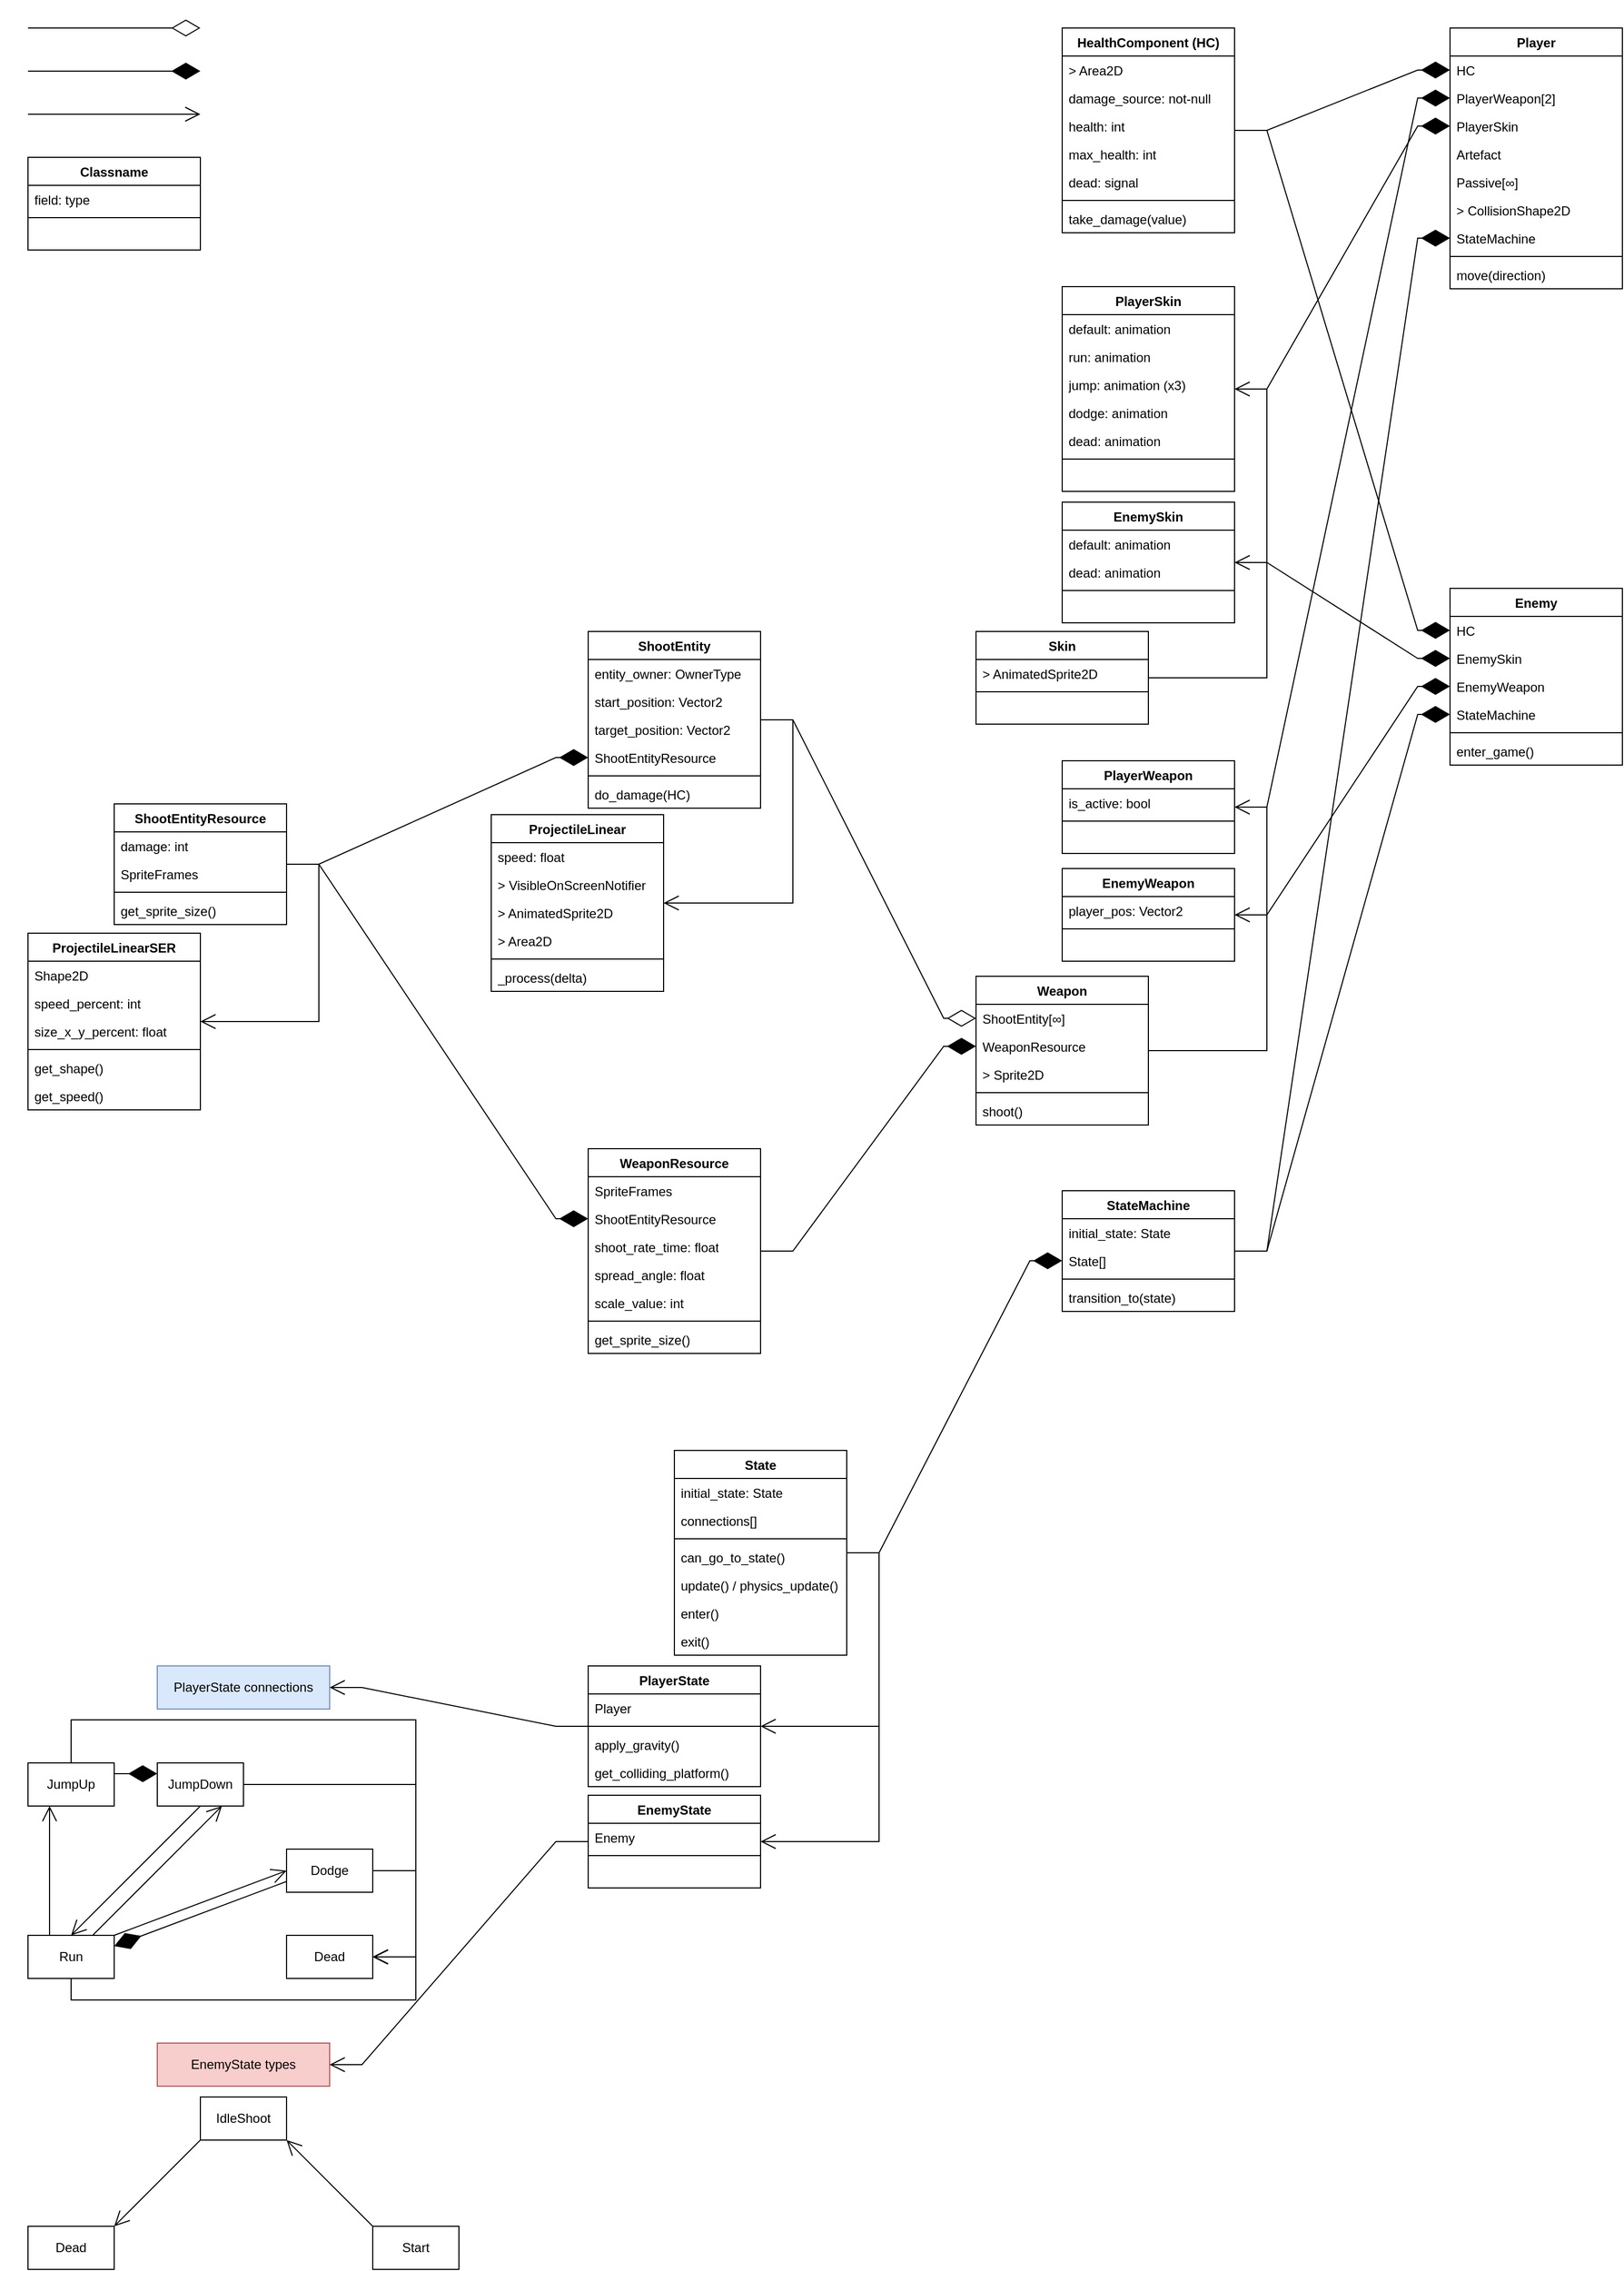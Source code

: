 <mxfile version="21.2.8" type="device">
  <diagram id="C5RBs43oDa-KdzZeNtuy" name="Page-1">
    <mxGraphModel dx="1050" dy="629" grid="1" gridSize="10" guides="1" tooltips="1" connect="1" arrows="1" fold="1" page="1" pageScale="1" pageWidth="2000" pageHeight="3000" background="none" math="0" shadow="0">
      <root>
        <mxCell id="WIyWlLk6GJQsqaUBKTNV-0" />
        <mxCell id="WIyWlLk6GJQsqaUBKTNV-1" parent="WIyWlLk6GJQsqaUBKTNV-0" />
        <mxCell id="VD52nFYe5I3vlR9p5LBa-3" value="" style="endArrow=diamondThin;endFill=0;endSize=24;html=1;rounded=0;edgeStyle=entityRelationEdgeStyle;" parent="WIyWlLk6GJQsqaUBKTNV-1" edge="1">
          <mxGeometry width="160" relative="1" as="geometry">
            <mxPoint x="40" y="40" as="sourcePoint" />
            <mxPoint x="200" y="40" as="targetPoint" />
          </mxGeometry>
        </mxCell>
        <mxCell id="VD52nFYe5I3vlR9p5LBa-4" value="" style="endArrow=diamondThin;endFill=1;endSize=24;html=1;rounded=0;edgeStyle=entityRelationEdgeStyle;" parent="WIyWlLk6GJQsqaUBKTNV-1" edge="1">
          <mxGeometry width="160" relative="1" as="geometry">
            <mxPoint x="40" y="80" as="sourcePoint" />
            <mxPoint x="200" y="80" as="targetPoint" />
          </mxGeometry>
        </mxCell>
        <mxCell id="VD52nFYe5I3vlR9p5LBa-8" value="Classname" style="swimlane;fontStyle=1;align=center;verticalAlign=top;childLayout=stackLayout;horizontal=1;startSize=26;horizontalStack=0;resizeParent=1;resizeParentMax=0;resizeLast=0;collapsible=1;marginBottom=0;whiteSpace=wrap;html=1;" parent="WIyWlLk6GJQsqaUBKTNV-1" vertex="1">
          <mxGeometry x="40" y="160" width="160" height="86" as="geometry">
            <mxRectangle x="40" y="160" width="100" height="30" as="alternateBounds" />
          </mxGeometry>
        </mxCell>
        <mxCell id="VD52nFYe5I3vlR9p5LBa-9" value="field: type" style="text;strokeColor=none;fillColor=none;align=left;verticalAlign=top;spacingLeft=4;spacingRight=4;overflow=hidden;rotatable=0;points=[[0,0.5],[1,0.5]];portConstraint=eastwest;whiteSpace=wrap;html=1;" parent="VD52nFYe5I3vlR9p5LBa-8" vertex="1">
          <mxGeometry y="26" width="160" height="26" as="geometry" />
        </mxCell>
        <mxCell id="VD52nFYe5I3vlR9p5LBa-10" value="" style="line;strokeWidth=1;fillColor=none;align=left;verticalAlign=middle;spacingTop=-1;spacingLeft=3;spacingRight=3;rotatable=0;labelPosition=right;points=[];portConstraint=eastwest;strokeColor=inherit;" parent="VD52nFYe5I3vlR9p5LBa-8" vertex="1">
          <mxGeometry y="52" width="160" height="8" as="geometry" />
        </mxCell>
        <mxCell id="VD52nFYe5I3vlR9p5LBa-11" value="&amp;nbsp;" style="text;strokeColor=none;fillColor=none;align=left;verticalAlign=top;spacingLeft=4;spacingRight=4;overflow=hidden;rotatable=0;points=[[0,0.5],[1,0.5]];portConstraint=eastwest;whiteSpace=wrap;html=1;" parent="VD52nFYe5I3vlR9p5LBa-8" vertex="1">
          <mxGeometry y="60" width="160" height="26" as="geometry" />
        </mxCell>
        <mxCell id="VD52nFYe5I3vlR9p5LBa-13" value="Weapon" style="swimlane;fontStyle=1;align=center;verticalAlign=top;childLayout=stackLayout;horizontal=1;startSize=26;horizontalStack=0;resizeParent=1;resizeParentMax=0;resizeLast=0;collapsible=1;marginBottom=0;whiteSpace=wrap;html=1;" parent="WIyWlLk6GJQsqaUBKTNV-1" vertex="1">
          <mxGeometry x="920" y="920" width="160" height="138" as="geometry">
            <mxRectangle x="40" y="160" width="100" height="30" as="alternateBounds" />
          </mxGeometry>
        </mxCell>
        <mxCell id="VD52nFYe5I3vlR9p5LBa-39" value="ShootEntity[∞]" style="text;strokeColor=none;fillColor=none;align=left;verticalAlign=top;spacingLeft=4;spacingRight=4;overflow=hidden;rotatable=0;points=[[0,0.5],[1,0.5]];portConstraint=eastwest;whiteSpace=wrap;html=1;" parent="VD52nFYe5I3vlR9p5LBa-13" vertex="1">
          <mxGeometry y="26" width="160" height="26" as="geometry" />
        </mxCell>
        <mxCell id="oSHONn_xp03-glR8O28O-10" value="WeaponResource" style="text;strokeColor=none;fillColor=none;align=left;verticalAlign=top;spacingLeft=4;spacingRight=4;overflow=hidden;rotatable=0;points=[[0,0.5],[1,0.5]];portConstraint=eastwest;whiteSpace=wrap;html=1;" parent="VD52nFYe5I3vlR9p5LBa-13" vertex="1">
          <mxGeometry y="52" width="160" height="26" as="geometry" />
        </mxCell>
        <mxCell id="oSHONn_xp03-glR8O28O-2" value="&amp;gt; Sprite2D" style="text;strokeColor=none;fillColor=none;align=left;verticalAlign=top;spacingLeft=4;spacingRight=4;overflow=hidden;rotatable=0;points=[[0,0.5],[1,0.5]];portConstraint=eastwest;whiteSpace=wrap;html=1;" parent="VD52nFYe5I3vlR9p5LBa-13" vertex="1">
          <mxGeometry y="78" width="160" height="26" as="geometry" />
        </mxCell>
        <mxCell id="VD52nFYe5I3vlR9p5LBa-15" value="" style="line;strokeWidth=1;fillColor=none;align=left;verticalAlign=middle;spacingTop=-1;spacingLeft=3;spacingRight=3;rotatable=0;labelPosition=right;points=[];portConstraint=eastwest;strokeColor=inherit;" parent="VD52nFYe5I3vlR9p5LBa-13" vertex="1">
          <mxGeometry y="104" width="160" height="8" as="geometry" />
        </mxCell>
        <mxCell id="VD52nFYe5I3vlR9p5LBa-16" value="shoot()" style="text;strokeColor=none;fillColor=none;align=left;verticalAlign=top;spacingLeft=4;spacingRight=4;overflow=hidden;rotatable=0;points=[[0,0.5],[1,0.5]];portConstraint=eastwest;whiteSpace=wrap;html=1;" parent="VD52nFYe5I3vlR9p5LBa-13" vertex="1">
          <mxGeometry y="112" width="160" height="26" as="geometry" />
        </mxCell>
        <mxCell id="VD52nFYe5I3vlR9p5LBa-17" value="Player" style="swimlane;fontStyle=1;align=center;verticalAlign=top;childLayout=stackLayout;horizontal=1;startSize=26;horizontalStack=0;resizeParent=1;resizeParentMax=0;resizeLast=0;collapsible=1;marginBottom=0;whiteSpace=wrap;html=1;" parent="WIyWlLk6GJQsqaUBKTNV-1" vertex="1">
          <mxGeometry x="1360" y="40" width="160" height="242" as="geometry">
            <mxRectangle x="40" y="160" width="100" height="30" as="alternateBounds" />
          </mxGeometry>
        </mxCell>
        <mxCell id="VD52nFYe5I3vlR9p5LBa-25" value="HC" style="text;align=left;verticalAlign=top;spacingLeft=4;spacingRight=4;overflow=hidden;rotatable=0;points=[[0,0.5],[1,0.5]];portConstraint=eastwest;" parent="VD52nFYe5I3vlR9p5LBa-17" vertex="1">
          <mxGeometry y="26" width="160" height="26" as="geometry" />
        </mxCell>
        <mxCell id="VD52nFYe5I3vlR9p5LBa-26" value="PlayerWeapon[2]" style="text;align=left;verticalAlign=top;spacingLeft=4;spacingRight=4;overflow=hidden;rotatable=0;points=[[0,0.5],[1,0.5]];portConstraint=eastwest;rounded=0;shadow=0;html=0;" parent="VD52nFYe5I3vlR9p5LBa-17" vertex="1">
          <mxGeometry y="52" width="160" height="26" as="geometry" />
        </mxCell>
        <mxCell id="VD52nFYe5I3vlR9p5LBa-40" value="PlayerSkin" style="text;align=left;verticalAlign=top;spacingLeft=4;spacingRight=4;overflow=hidden;rotatable=0;points=[[0,0.5],[1,0.5]];portConstraint=eastwest;rounded=0;shadow=0;html=0;" parent="VD52nFYe5I3vlR9p5LBa-17" vertex="1">
          <mxGeometry y="78" width="160" height="26" as="geometry" />
        </mxCell>
        <mxCell id="VD52nFYe5I3vlR9p5LBa-27" value="Artefact" style="text;align=left;verticalAlign=top;spacingLeft=4;spacingRight=4;overflow=hidden;rotatable=0;points=[[0,0.5],[1,0.5]];portConstraint=eastwest;rounded=0;shadow=0;html=0;" parent="VD52nFYe5I3vlR9p5LBa-17" vertex="1">
          <mxGeometry y="104" width="160" height="26" as="geometry" />
        </mxCell>
        <mxCell id="VD52nFYe5I3vlR9p5LBa-28" value="Passive[∞]" style="text;align=left;verticalAlign=top;spacingLeft=4;spacingRight=4;overflow=hidden;rotatable=0;points=[[0,0.5],[1,0.5]];portConstraint=eastwest;rounded=0;shadow=0;html=0;" parent="VD52nFYe5I3vlR9p5LBa-17" vertex="1">
          <mxGeometry y="130" width="160" height="26" as="geometry" />
        </mxCell>
        <mxCell id="kXJuFVU_EweGHnO-BuK2-26" value="&gt; CollisionShape2D" style="text;align=left;verticalAlign=top;spacingLeft=4;spacingRight=4;overflow=hidden;rotatable=0;points=[[0,0.5],[1,0.5]];portConstraint=eastwest;rounded=0;shadow=0;html=0;" parent="VD52nFYe5I3vlR9p5LBa-17" vertex="1">
          <mxGeometry y="156" width="160" height="26" as="geometry" />
        </mxCell>
        <mxCell id="FFvrLtfA2ml4wFldOVE6-37" value="StateMachine" style="text;align=left;verticalAlign=top;spacingLeft=4;spacingRight=4;overflow=hidden;rotatable=0;points=[[0,0.5],[1,0.5]];portConstraint=eastwest;rounded=0;shadow=0;html=0;" parent="VD52nFYe5I3vlR9p5LBa-17" vertex="1">
          <mxGeometry y="182" width="160" height="26" as="geometry" />
        </mxCell>
        <mxCell id="VD52nFYe5I3vlR9p5LBa-19" value="" style="line;strokeWidth=1;fillColor=none;align=left;verticalAlign=middle;spacingTop=-1;spacingLeft=3;spacingRight=3;rotatable=0;labelPosition=right;points=[];portConstraint=eastwest;strokeColor=inherit;" parent="VD52nFYe5I3vlR9p5LBa-17" vertex="1">
          <mxGeometry y="208" width="160" height="8" as="geometry" />
        </mxCell>
        <mxCell id="VD52nFYe5I3vlR9p5LBa-20" value="move(direction)" style="text;strokeColor=none;fillColor=none;align=left;verticalAlign=top;spacingLeft=4;spacingRight=4;overflow=hidden;rotatable=0;points=[[0,0.5],[1,0.5]];portConstraint=eastwest;whiteSpace=wrap;html=1;" parent="VD52nFYe5I3vlR9p5LBa-17" vertex="1">
          <mxGeometry y="216" width="160" height="26" as="geometry" />
        </mxCell>
        <mxCell id="VD52nFYe5I3vlR9p5LBa-32" value="HealthComponent (HC)" style="swimlane;fontStyle=1;align=center;verticalAlign=top;childLayout=stackLayout;horizontal=1;startSize=26;horizontalStack=0;resizeParent=1;resizeParentMax=0;resizeLast=0;collapsible=1;marginBottom=0;whiteSpace=wrap;html=1;" parent="WIyWlLk6GJQsqaUBKTNV-1" vertex="1">
          <mxGeometry x="1000" y="40" width="160" height="190" as="geometry">
            <mxRectangle x="40" y="160" width="100" height="30" as="alternateBounds" />
          </mxGeometry>
        </mxCell>
        <mxCell id="VD52nFYe5I3vlR9p5LBa-33" value="&amp;gt; Area2D" style="text;strokeColor=none;fillColor=none;align=left;verticalAlign=top;spacingLeft=4;spacingRight=4;overflow=hidden;rotatable=0;points=[[0,0.5],[1,0.5]];portConstraint=eastwest;whiteSpace=wrap;html=1;" parent="VD52nFYe5I3vlR9p5LBa-32" vertex="1">
          <mxGeometry y="26" width="160" height="26" as="geometry" />
        </mxCell>
        <mxCell id="VD52nFYe5I3vlR9p5LBa-41" value="damage_source: not-null" style="text;strokeColor=none;fillColor=none;align=left;verticalAlign=top;spacingLeft=4;spacingRight=4;overflow=hidden;rotatable=0;points=[[0,0.5],[1,0.5]];portConstraint=eastwest;whiteSpace=wrap;html=1;" parent="VD52nFYe5I3vlR9p5LBa-32" vertex="1">
          <mxGeometry y="52" width="160" height="26" as="geometry" />
        </mxCell>
        <mxCell id="VD52nFYe5I3vlR9p5LBa-37" value="health: int" style="text;strokeColor=none;fillColor=none;align=left;verticalAlign=top;spacingLeft=4;spacingRight=4;overflow=hidden;rotatable=0;points=[[0,0.5],[1,0.5]];portConstraint=eastwest;whiteSpace=wrap;html=1;" parent="VD52nFYe5I3vlR9p5LBa-32" vertex="1">
          <mxGeometry y="78" width="160" height="26" as="geometry" />
        </mxCell>
        <mxCell id="VD52nFYe5I3vlR9p5LBa-38" value="max_health: int" style="text;strokeColor=none;fillColor=none;align=left;verticalAlign=top;spacingLeft=4;spacingRight=4;overflow=hidden;rotatable=0;points=[[0,0.5],[1,0.5]];portConstraint=eastwest;whiteSpace=wrap;html=1;" parent="VD52nFYe5I3vlR9p5LBa-32" vertex="1">
          <mxGeometry y="104" width="160" height="26" as="geometry" />
        </mxCell>
        <mxCell id="kXJuFVU_EweGHnO-BuK2-45" value="dead: signal" style="text;strokeColor=none;fillColor=none;align=left;verticalAlign=top;spacingLeft=4;spacingRight=4;overflow=hidden;rotatable=0;points=[[0,0.5],[1,0.5]];portConstraint=eastwest;whiteSpace=wrap;html=1;" parent="VD52nFYe5I3vlR9p5LBa-32" vertex="1">
          <mxGeometry y="130" width="160" height="26" as="geometry" />
        </mxCell>
        <mxCell id="VD52nFYe5I3vlR9p5LBa-34" value="" style="line;strokeWidth=1;fillColor=none;align=left;verticalAlign=middle;spacingTop=-1;spacingLeft=3;spacingRight=3;rotatable=0;labelPosition=right;points=[];portConstraint=eastwest;strokeColor=inherit;" parent="VD52nFYe5I3vlR9p5LBa-32" vertex="1">
          <mxGeometry y="156" width="160" height="8" as="geometry" />
        </mxCell>
        <mxCell id="VD52nFYe5I3vlR9p5LBa-35" value="take_damage(value)" style="text;strokeColor=none;fillColor=none;align=left;verticalAlign=top;spacingLeft=4;spacingRight=4;overflow=hidden;rotatable=0;points=[[0,0.5],[1,0.5]];portConstraint=eastwest;whiteSpace=wrap;html=1;" parent="VD52nFYe5I3vlR9p5LBa-32" vertex="1">
          <mxGeometry y="164" width="160" height="26" as="geometry" />
        </mxCell>
        <mxCell id="VD52nFYe5I3vlR9p5LBa-43" value="Skin" style="swimlane;fontStyle=1;align=center;verticalAlign=top;childLayout=stackLayout;horizontal=1;startSize=26;horizontalStack=0;resizeParent=1;resizeParentMax=0;resizeLast=0;collapsible=1;marginBottom=0;whiteSpace=wrap;html=1;" parent="WIyWlLk6GJQsqaUBKTNV-1" vertex="1">
          <mxGeometry x="920" y="600" width="160" height="86" as="geometry">
            <mxRectangle x="40" y="160" width="100" height="30" as="alternateBounds" />
          </mxGeometry>
        </mxCell>
        <mxCell id="VD52nFYe5I3vlR9p5LBa-44" value="&amp;gt; AnimatedSprite2D" style="text;strokeColor=none;fillColor=none;align=left;verticalAlign=top;spacingLeft=4;spacingRight=4;overflow=hidden;rotatable=0;points=[[0,0.5],[1,0.5]];portConstraint=eastwest;whiteSpace=wrap;html=1;" parent="VD52nFYe5I3vlR9p5LBa-43" vertex="1">
          <mxGeometry y="26" width="160" height="26" as="geometry" />
        </mxCell>
        <mxCell id="VD52nFYe5I3vlR9p5LBa-45" value="" style="line;strokeWidth=1;fillColor=none;align=left;verticalAlign=middle;spacingTop=-1;spacingLeft=3;spacingRight=3;rotatable=0;labelPosition=right;points=[];portConstraint=eastwest;strokeColor=inherit;" parent="VD52nFYe5I3vlR9p5LBa-43" vertex="1">
          <mxGeometry y="52" width="160" height="8" as="geometry" />
        </mxCell>
        <mxCell id="VD52nFYe5I3vlR9p5LBa-46" value="&amp;nbsp;" style="text;strokeColor=none;fillColor=none;align=left;verticalAlign=top;spacingLeft=4;spacingRight=4;overflow=hidden;rotatable=0;points=[[0,0.5],[1,0.5]];portConstraint=eastwest;whiteSpace=wrap;html=1;" parent="VD52nFYe5I3vlR9p5LBa-43" vertex="1">
          <mxGeometry y="60" width="160" height="26" as="geometry" />
        </mxCell>
        <mxCell id="kXJuFVU_EweGHnO-BuK2-0" value="Enemy" style="swimlane;fontStyle=1;align=center;verticalAlign=top;childLayout=stackLayout;horizontal=1;startSize=26;horizontalStack=0;resizeParent=1;resizeParentMax=0;resizeLast=0;collapsible=1;marginBottom=0;whiteSpace=wrap;html=1;" parent="WIyWlLk6GJQsqaUBKTNV-1" vertex="1">
          <mxGeometry x="1360" y="560" width="160" height="164" as="geometry">
            <mxRectangle x="40" y="160" width="100" height="30" as="alternateBounds" />
          </mxGeometry>
        </mxCell>
        <mxCell id="kXJuFVU_EweGHnO-BuK2-1" value="HC" style="text;strokeColor=none;fillColor=none;align=left;verticalAlign=top;spacingLeft=4;spacingRight=4;overflow=hidden;rotatable=0;points=[[0,0.5],[1,0.5]];portConstraint=eastwest;whiteSpace=wrap;html=1;" parent="kXJuFVU_EweGHnO-BuK2-0" vertex="1">
          <mxGeometry y="26" width="160" height="26" as="geometry" />
        </mxCell>
        <mxCell id="kXJuFVU_EweGHnO-BuK2-48" value="EnemySkin" style="text;strokeColor=none;fillColor=none;align=left;verticalAlign=top;spacingLeft=4;spacingRight=4;overflow=hidden;rotatable=0;points=[[0,0.5],[1,0.5]];portConstraint=eastwest;whiteSpace=wrap;html=1;" parent="kXJuFVU_EweGHnO-BuK2-0" vertex="1">
          <mxGeometry y="52" width="160" height="26" as="geometry" />
        </mxCell>
        <mxCell id="kXJuFVU_EweGHnO-BuK2-70" value="EnemyWeapon" style="text;strokeColor=none;fillColor=none;align=left;verticalAlign=top;spacingLeft=4;spacingRight=4;overflow=hidden;rotatable=0;points=[[0,0.5],[1,0.5]];portConstraint=eastwest;whiteSpace=wrap;html=1;" parent="kXJuFVU_EweGHnO-BuK2-0" vertex="1">
          <mxGeometry y="78" width="160" height="26" as="geometry" />
        </mxCell>
        <mxCell id="FFvrLtfA2ml4wFldOVE6-39" value="StateMachine" style="text;strokeColor=none;fillColor=none;align=left;verticalAlign=top;spacingLeft=4;spacingRight=4;overflow=hidden;rotatable=0;points=[[0,0.5],[1,0.5]];portConstraint=eastwest;whiteSpace=wrap;html=1;" parent="kXJuFVU_EweGHnO-BuK2-0" vertex="1">
          <mxGeometry y="104" width="160" height="26" as="geometry" />
        </mxCell>
        <mxCell id="kXJuFVU_EweGHnO-BuK2-2" value="" style="line;strokeWidth=1;fillColor=none;align=left;verticalAlign=middle;spacingTop=-1;spacingLeft=3;spacingRight=3;rotatable=0;labelPosition=right;points=[];portConstraint=eastwest;strokeColor=inherit;" parent="kXJuFVU_EweGHnO-BuK2-0" vertex="1">
          <mxGeometry y="130" width="160" height="8" as="geometry" />
        </mxCell>
        <mxCell id="kXJuFVU_EweGHnO-BuK2-3" value="enter_game()" style="text;strokeColor=none;fillColor=none;align=left;verticalAlign=top;spacingLeft=4;spacingRight=4;overflow=hidden;rotatable=0;points=[[0,0.5],[1,0.5]];portConstraint=eastwest;whiteSpace=wrap;html=1;" parent="kXJuFVU_EweGHnO-BuK2-0" vertex="1">
          <mxGeometry y="138" width="160" height="26" as="geometry" />
        </mxCell>
        <mxCell id="kXJuFVU_EweGHnO-BuK2-4" value="EnemyWeapon" style="swimlane;fontStyle=1;align=center;verticalAlign=top;childLayout=stackLayout;horizontal=1;startSize=26;horizontalStack=0;resizeParent=1;resizeParentMax=0;resizeLast=0;collapsible=1;marginBottom=0;whiteSpace=wrap;html=1;" parent="WIyWlLk6GJQsqaUBKTNV-1" vertex="1">
          <mxGeometry x="1000" y="820" width="160" height="86" as="geometry">
            <mxRectangle x="40" y="160" width="100" height="30" as="alternateBounds" />
          </mxGeometry>
        </mxCell>
        <mxCell id="kXJuFVU_EweGHnO-BuK2-5" value="player_pos: Vector2" style="text;strokeColor=none;fillColor=none;align=left;verticalAlign=top;spacingLeft=4;spacingRight=4;overflow=hidden;rotatable=0;points=[[0,0.5],[1,0.5]];portConstraint=eastwest;whiteSpace=wrap;html=1;" parent="kXJuFVU_EweGHnO-BuK2-4" vertex="1">
          <mxGeometry y="26" width="160" height="26" as="geometry" />
        </mxCell>
        <mxCell id="kXJuFVU_EweGHnO-BuK2-6" value="" style="line;strokeWidth=1;fillColor=none;align=left;verticalAlign=middle;spacingTop=-1;spacingLeft=3;spacingRight=3;rotatable=0;labelPosition=right;points=[];portConstraint=eastwest;strokeColor=inherit;" parent="kXJuFVU_EweGHnO-BuK2-4" vertex="1">
          <mxGeometry y="52" width="160" height="8" as="geometry" />
        </mxCell>
        <mxCell id="kXJuFVU_EweGHnO-BuK2-7" value="&amp;nbsp;" style="text;strokeColor=none;fillColor=none;align=left;verticalAlign=top;spacingLeft=4;spacingRight=4;overflow=hidden;rotatable=0;points=[[0,0.5],[1,0.5]];portConstraint=eastwest;whiteSpace=wrap;html=1;" parent="kXJuFVU_EweGHnO-BuK2-4" vertex="1">
          <mxGeometry y="60" width="160" height="26" as="geometry" />
        </mxCell>
        <mxCell id="kXJuFVU_EweGHnO-BuK2-12" value="PlayerWeapon" style="swimlane;fontStyle=1;align=center;verticalAlign=top;childLayout=stackLayout;horizontal=1;startSize=26;horizontalStack=0;resizeParent=1;resizeParentMax=0;resizeLast=0;collapsible=1;marginBottom=0;whiteSpace=wrap;html=1;" parent="WIyWlLk6GJQsqaUBKTNV-1" vertex="1">
          <mxGeometry x="1000" y="720" width="160" height="86" as="geometry">
            <mxRectangle x="40" y="160" width="100" height="30" as="alternateBounds" />
          </mxGeometry>
        </mxCell>
        <mxCell id="kXJuFVU_EweGHnO-BuK2-13" value="is_active: bool" style="text;strokeColor=none;fillColor=none;align=left;verticalAlign=top;spacingLeft=4;spacingRight=4;overflow=hidden;rotatable=0;points=[[0,0.5],[1,0.5]];portConstraint=eastwest;whiteSpace=wrap;html=1;" parent="kXJuFVU_EweGHnO-BuK2-12" vertex="1">
          <mxGeometry y="26" width="160" height="26" as="geometry" />
        </mxCell>
        <mxCell id="kXJuFVU_EweGHnO-BuK2-14" value="" style="line;strokeWidth=1;fillColor=none;align=left;verticalAlign=middle;spacingTop=-1;spacingLeft=3;spacingRight=3;rotatable=0;labelPosition=right;points=[];portConstraint=eastwest;strokeColor=inherit;" parent="kXJuFVU_EweGHnO-BuK2-12" vertex="1">
          <mxGeometry y="52" width="160" height="8" as="geometry" />
        </mxCell>
        <mxCell id="kXJuFVU_EweGHnO-BuK2-15" value="&amp;nbsp;" style="text;strokeColor=none;fillColor=none;align=left;verticalAlign=top;spacingLeft=4;spacingRight=4;overflow=hidden;rotatable=0;points=[[0,0.5],[1,0.5]];portConstraint=eastwest;whiteSpace=wrap;html=1;" parent="kXJuFVU_EweGHnO-BuK2-12" vertex="1">
          <mxGeometry y="60" width="160" height="26" as="geometry" />
        </mxCell>
        <mxCell id="kXJuFVU_EweGHnO-BuK2-22" value="" style="endArrow=open;endFill=1;endSize=12;html=1;rounded=0;edgeStyle=entityRelationEdgeStyle;" parent="WIyWlLk6GJQsqaUBKTNV-1" edge="1">
          <mxGeometry width="160" relative="1" as="geometry">
            <mxPoint x="40" y="120" as="sourcePoint" />
            <mxPoint x="200" y="120" as="targetPoint" />
          </mxGeometry>
        </mxCell>
        <mxCell id="kXJuFVU_EweGHnO-BuK2-30" value="PlayerSkin" style="swimlane;fontStyle=1;align=center;verticalAlign=top;childLayout=stackLayout;horizontal=1;startSize=26;horizontalStack=0;resizeParent=1;resizeParentMax=0;resizeLast=0;collapsible=1;marginBottom=0;whiteSpace=wrap;html=1;" parent="WIyWlLk6GJQsqaUBKTNV-1" vertex="1">
          <mxGeometry x="1000" y="280" width="160" height="190" as="geometry">
            <mxRectangle x="720" y="560" width="100" height="30" as="alternateBounds" />
          </mxGeometry>
        </mxCell>
        <mxCell id="kXJuFVU_EweGHnO-BuK2-31" value="default: animation" style="text;strokeColor=none;fillColor=none;align=left;verticalAlign=top;spacingLeft=4;spacingRight=4;overflow=hidden;rotatable=0;points=[[0,0.5],[1,0.5]];portConstraint=eastwest;whiteSpace=wrap;html=1;" parent="kXJuFVU_EweGHnO-BuK2-30" vertex="1">
          <mxGeometry y="26" width="160" height="26" as="geometry" />
        </mxCell>
        <mxCell id="kXJuFVU_EweGHnO-BuK2-40" value="run: animation" style="text;strokeColor=none;fillColor=none;align=left;verticalAlign=top;spacingLeft=4;spacingRight=4;overflow=hidden;rotatable=0;points=[[0,0.5],[1,0.5]];portConstraint=eastwest;whiteSpace=wrap;html=1;" parent="kXJuFVU_EweGHnO-BuK2-30" vertex="1">
          <mxGeometry y="52" width="160" height="26" as="geometry" />
        </mxCell>
        <mxCell id="kXJuFVU_EweGHnO-BuK2-41" value="jump: animation (x3)" style="text;strokeColor=none;fillColor=none;align=left;verticalAlign=top;spacingLeft=4;spacingRight=4;overflow=hidden;rotatable=0;points=[[0,0.5],[1,0.5]];portConstraint=eastwest;whiteSpace=wrap;html=1;" parent="kXJuFVU_EweGHnO-BuK2-30" vertex="1">
          <mxGeometry y="78" width="160" height="26" as="geometry" />
        </mxCell>
        <mxCell id="kXJuFVU_EweGHnO-BuK2-42" value="dodge: animation" style="text;strokeColor=none;fillColor=none;align=left;verticalAlign=top;spacingLeft=4;spacingRight=4;overflow=hidden;rotatable=0;points=[[0,0.5],[1,0.5]];portConstraint=eastwest;whiteSpace=wrap;html=1;" parent="kXJuFVU_EweGHnO-BuK2-30" vertex="1">
          <mxGeometry y="104" width="160" height="26" as="geometry" />
        </mxCell>
        <mxCell id="kXJuFVU_EweGHnO-BuK2-43" value="dead: animation" style="text;strokeColor=none;fillColor=none;align=left;verticalAlign=top;spacingLeft=4;spacingRight=4;overflow=hidden;rotatable=0;points=[[0,0.5],[1,0.5]];portConstraint=eastwest;whiteSpace=wrap;html=1;" parent="kXJuFVU_EweGHnO-BuK2-30" vertex="1">
          <mxGeometry y="130" width="160" height="26" as="geometry" />
        </mxCell>
        <mxCell id="kXJuFVU_EweGHnO-BuK2-32" value="" style="line;strokeWidth=1;fillColor=none;align=left;verticalAlign=middle;spacingTop=-1;spacingLeft=3;spacingRight=3;rotatable=0;labelPosition=right;points=[];portConstraint=eastwest;strokeColor=inherit;" parent="kXJuFVU_EweGHnO-BuK2-30" vertex="1">
          <mxGeometry y="156" width="160" height="8" as="geometry" />
        </mxCell>
        <mxCell id="kXJuFVU_EweGHnO-BuK2-33" value="&amp;nbsp;" style="text;strokeColor=none;fillColor=none;align=left;verticalAlign=top;spacingLeft=4;spacingRight=4;overflow=hidden;rotatable=0;points=[[0,0.5],[1,0.5]];portConstraint=eastwest;whiteSpace=wrap;html=1;" parent="kXJuFVU_EweGHnO-BuK2-30" vertex="1">
          <mxGeometry y="164" width="160" height="26" as="geometry" />
        </mxCell>
        <mxCell id="kXJuFVU_EweGHnO-BuK2-36" value="EnemySkin" style="swimlane;fontStyle=1;align=center;verticalAlign=top;childLayout=stackLayout;horizontal=1;startSize=26;horizontalStack=0;resizeParent=1;resizeParentMax=0;resizeLast=0;collapsible=1;marginBottom=0;whiteSpace=wrap;html=1;" parent="WIyWlLk6GJQsqaUBKTNV-1" vertex="1">
          <mxGeometry x="1000" y="480" width="160" height="112" as="geometry">
            <mxRectangle x="40" y="160" width="100" height="30" as="alternateBounds" />
          </mxGeometry>
        </mxCell>
        <mxCell id="kXJuFVU_EweGHnO-BuK2-37" value="default: animation" style="text;strokeColor=none;fillColor=none;align=left;verticalAlign=top;spacingLeft=4;spacingRight=4;overflow=hidden;rotatable=0;points=[[0,0.5],[1,0.5]];portConstraint=eastwest;whiteSpace=wrap;html=1;" parent="kXJuFVU_EweGHnO-BuK2-36" vertex="1">
          <mxGeometry y="26" width="160" height="26" as="geometry" />
        </mxCell>
        <mxCell id="kXJuFVU_EweGHnO-BuK2-44" value="dead: animation" style="text;strokeColor=none;fillColor=none;align=left;verticalAlign=top;spacingLeft=4;spacingRight=4;overflow=hidden;rotatable=0;points=[[0,0.5],[1,0.5]];portConstraint=eastwest;whiteSpace=wrap;html=1;" parent="kXJuFVU_EweGHnO-BuK2-36" vertex="1">
          <mxGeometry y="52" width="160" height="26" as="geometry" />
        </mxCell>
        <mxCell id="kXJuFVU_EweGHnO-BuK2-38" value="" style="line;strokeWidth=1;fillColor=none;align=left;verticalAlign=middle;spacingTop=-1;spacingLeft=3;spacingRight=3;rotatable=0;labelPosition=right;points=[];portConstraint=eastwest;strokeColor=inherit;" parent="kXJuFVU_EweGHnO-BuK2-36" vertex="1">
          <mxGeometry y="78" width="160" height="8" as="geometry" />
        </mxCell>
        <mxCell id="kXJuFVU_EweGHnO-BuK2-39" value="&amp;nbsp;" style="text;strokeColor=none;fillColor=none;align=left;verticalAlign=top;spacingLeft=4;spacingRight=4;overflow=hidden;rotatable=0;points=[[0,0.5],[1,0.5]];portConstraint=eastwest;whiteSpace=wrap;html=1;" parent="kXJuFVU_EweGHnO-BuK2-36" vertex="1">
          <mxGeometry y="86" width="160" height="26" as="geometry" />
        </mxCell>
        <mxCell id="kXJuFVU_EweGHnO-BuK2-53" value="" style="endArrow=diamondThin;endFill=1;endSize=24;html=1;rounded=0;edgeStyle=entityRelationEdgeStyle;" parent="WIyWlLk6GJQsqaUBKTNV-1" source="VD52nFYe5I3vlR9p5LBa-32" target="VD52nFYe5I3vlR9p5LBa-25" edge="1">
          <mxGeometry width="160" relative="1" as="geometry">
            <mxPoint x="1200" y="310" as="sourcePoint" />
            <mxPoint x="1360" y="310" as="targetPoint" />
          </mxGeometry>
        </mxCell>
        <mxCell id="kXJuFVU_EweGHnO-BuK2-54" value="" style="endArrow=diamondThin;endFill=1;endSize=24;html=1;rounded=0;edgeStyle=entityRelationEdgeStyle;" parent="WIyWlLk6GJQsqaUBKTNV-1" source="kXJuFVU_EweGHnO-BuK2-30" target="VD52nFYe5I3vlR9p5LBa-40" edge="1">
          <mxGeometry width="160" relative="1" as="geometry">
            <mxPoint x="1230" y="290" as="sourcePoint" />
            <mxPoint x="1390" y="290" as="targetPoint" />
          </mxGeometry>
        </mxCell>
        <mxCell id="kXJuFVU_EweGHnO-BuK2-55" value="" style="endArrow=open;endFill=1;endSize=12;html=1;rounded=0;edgeStyle=entityRelationEdgeStyle;" parent="WIyWlLk6GJQsqaUBKTNV-1" source="VD52nFYe5I3vlR9p5LBa-43" target="kXJuFVU_EweGHnO-BuK2-36" edge="1">
          <mxGeometry width="160" relative="1" as="geometry">
            <mxPoint x="1240" y="912" as="sourcePoint" />
            <mxPoint x="1400" y="912" as="targetPoint" />
          </mxGeometry>
        </mxCell>
        <mxCell id="kXJuFVU_EweGHnO-BuK2-56" value="" style="endArrow=open;endFill=1;endSize=12;html=1;rounded=0;edgeStyle=entityRelationEdgeStyle;" parent="WIyWlLk6GJQsqaUBKTNV-1" source="VD52nFYe5I3vlR9p5LBa-43" target="kXJuFVU_EweGHnO-BuK2-30" edge="1">
          <mxGeometry width="160" relative="1" as="geometry">
            <mxPoint x="1440" y="350" as="sourcePoint" />
            <mxPoint x="1600" y="350" as="targetPoint" />
          </mxGeometry>
        </mxCell>
        <mxCell id="kXJuFVU_EweGHnO-BuK2-67" value="" style="endArrow=open;endFill=1;endSize=12;html=1;rounded=0;edgeStyle=entityRelationEdgeStyle;" parent="WIyWlLk6GJQsqaUBKTNV-1" source="VD52nFYe5I3vlR9p5LBa-13" target="kXJuFVU_EweGHnO-BuK2-12" edge="1">
          <mxGeometry width="160" relative="1" as="geometry">
            <mxPoint x="1190" y="870" as="sourcePoint" />
            <mxPoint x="1350" y="870" as="targetPoint" />
          </mxGeometry>
        </mxCell>
        <mxCell id="kXJuFVU_EweGHnO-BuK2-68" value="" style="endArrow=open;endFill=1;endSize=12;html=1;rounded=0;edgeStyle=entityRelationEdgeStyle;" parent="WIyWlLk6GJQsqaUBKTNV-1" source="VD52nFYe5I3vlR9p5LBa-13" target="kXJuFVU_EweGHnO-BuK2-4" edge="1">
          <mxGeometry width="160" relative="1" as="geometry">
            <mxPoint x="1230" y="1030" as="sourcePoint" />
            <mxPoint x="1390" y="1030" as="targetPoint" />
          </mxGeometry>
        </mxCell>
        <mxCell id="kXJuFVU_EweGHnO-BuK2-69" value="" style="endArrow=diamondThin;endFill=1;endSize=24;html=1;rounded=0;edgeStyle=entityRelationEdgeStyle;" parent="WIyWlLk6GJQsqaUBKTNV-1" source="kXJuFVU_EweGHnO-BuK2-12" target="VD52nFYe5I3vlR9p5LBa-26" edge="1">
          <mxGeometry width="160" relative="1" as="geometry">
            <mxPoint x="1440" y="615.09" as="sourcePoint" />
            <mxPoint x="1600" y="615.09" as="targetPoint" />
          </mxGeometry>
        </mxCell>
        <mxCell id="kXJuFVU_EweGHnO-BuK2-71" value="" style="endArrow=diamondThin;endFill=1;endSize=24;html=1;rounded=0;edgeStyle=entityRelationEdgeStyle;" parent="WIyWlLk6GJQsqaUBKTNV-1" source="kXJuFVU_EweGHnO-BuK2-4" target="kXJuFVU_EweGHnO-BuK2-70" edge="1">
          <mxGeometry width="160" relative="1" as="geometry">
            <mxPoint x="1680" y="900" as="sourcePoint" />
            <mxPoint x="1840" y="900" as="targetPoint" />
          </mxGeometry>
        </mxCell>
        <mxCell id="N8sAntu9Kxes0IaL37B0-0" value="ShootEntity" style="swimlane;fontStyle=1;align=center;verticalAlign=top;childLayout=stackLayout;horizontal=1;startSize=26;horizontalStack=0;resizeParent=1;resizeParentMax=0;resizeLast=0;collapsible=1;marginBottom=0;whiteSpace=wrap;html=1;" parent="WIyWlLk6GJQsqaUBKTNV-1" vertex="1">
          <mxGeometry x="560" y="600" width="160" height="164" as="geometry">
            <mxRectangle x="40" y="160" width="100" height="30" as="alternateBounds" />
          </mxGeometry>
        </mxCell>
        <mxCell id="N8sAntu9Kxes0IaL37B0-1" value="entity_owner: OwnerType" style="text;strokeColor=none;fillColor=none;align=left;verticalAlign=top;spacingLeft=4;spacingRight=4;overflow=hidden;rotatable=0;points=[[0,0.5],[1,0.5]];portConstraint=eastwest;whiteSpace=wrap;html=1;" parent="N8sAntu9Kxes0IaL37B0-0" vertex="1">
          <mxGeometry y="26" width="160" height="26" as="geometry" />
        </mxCell>
        <mxCell id="N8sAntu9Kxes0IaL37B0-4" value="start_position: Vector2" style="text;strokeColor=none;fillColor=none;align=left;verticalAlign=top;spacingLeft=4;spacingRight=4;overflow=hidden;rotatable=0;points=[[0,0.5],[1,0.5]];portConstraint=eastwest;whiteSpace=wrap;html=1;" parent="N8sAntu9Kxes0IaL37B0-0" vertex="1">
          <mxGeometry y="52" width="160" height="26" as="geometry" />
        </mxCell>
        <mxCell id="N8sAntu9Kxes0IaL37B0-5" value="target_position: Vector2" style="text;strokeColor=none;fillColor=none;align=left;verticalAlign=top;spacingLeft=4;spacingRight=4;overflow=hidden;rotatable=0;points=[[0,0.5],[1,0.5]];portConstraint=eastwest;whiteSpace=wrap;html=1;" parent="N8sAntu9Kxes0IaL37B0-0" vertex="1">
          <mxGeometry y="78" width="160" height="26" as="geometry" />
        </mxCell>
        <mxCell id="N8sAntu9Kxes0IaL37B0-6" value="ShootEntityResource" style="text;strokeColor=none;fillColor=none;align=left;verticalAlign=top;spacingLeft=4;spacingRight=4;overflow=hidden;rotatable=0;points=[[0,0.5],[1,0.5]];portConstraint=eastwest;whiteSpace=wrap;html=1;" parent="N8sAntu9Kxes0IaL37B0-0" vertex="1">
          <mxGeometry y="104" width="160" height="26" as="geometry" />
        </mxCell>
        <mxCell id="N8sAntu9Kxes0IaL37B0-2" value="" style="line;strokeWidth=1;fillColor=none;align=left;verticalAlign=middle;spacingTop=-1;spacingLeft=3;spacingRight=3;rotatable=0;labelPosition=right;points=[];portConstraint=eastwest;strokeColor=inherit;" parent="N8sAntu9Kxes0IaL37B0-0" vertex="1">
          <mxGeometry y="130" width="160" height="8" as="geometry" />
        </mxCell>
        <mxCell id="N8sAntu9Kxes0IaL37B0-3" value="do_damage(HC)" style="text;strokeColor=none;fillColor=none;align=left;verticalAlign=top;spacingLeft=4;spacingRight=4;overflow=hidden;rotatable=0;points=[[0,0.5],[1,0.5]];portConstraint=eastwest;whiteSpace=wrap;html=1;" parent="N8sAntu9Kxes0IaL37B0-0" vertex="1">
          <mxGeometry y="138" width="160" height="26" as="geometry" />
        </mxCell>
        <mxCell id="N8sAntu9Kxes0IaL37B0-15" value="" style="endArrow=diamondThin;endFill=1;endSize=24;html=1;rounded=0;edgeStyle=entityRelationEdgeStyle;" parent="WIyWlLk6GJQsqaUBKTNV-1" source="VD52nFYe5I3vlR9p5LBa-32" target="kXJuFVU_EweGHnO-BuK2-1" edge="1">
          <mxGeometry width="160" relative="1" as="geometry">
            <mxPoint x="1170" y="145" as="sourcePoint" />
            <mxPoint x="1370" y="89" as="targetPoint" />
          </mxGeometry>
        </mxCell>
        <mxCell id="N8sAntu9Kxes0IaL37B0-16" value="" style="endArrow=diamondThin;endFill=1;endSize=24;html=1;rounded=0;edgeStyle=entityRelationEdgeStyle;" parent="WIyWlLk6GJQsqaUBKTNV-1" source="kXJuFVU_EweGHnO-BuK2-36" target="kXJuFVU_EweGHnO-BuK2-48" edge="1">
          <mxGeometry width="160" relative="1" as="geometry">
            <mxPoint x="1170" y="145" as="sourcePoint" />
            <mxPoint x="1370" y="369" as="targetPoint" />
          </mxGeometry>
        </mxCell>
        <mxCell id="N8sAntu9Kxes0IaL37B0-18" value="ProjectileLinear" style="swimlane;fontStyle=1;align=center;verticalAlign=top;childLayout=stackLayout;horizontal=1;startSize=26;horizontalStack=0;resizeParent=1;resizeParentMax=0;resizeLast=0;collapsible=1;marginBottom=0;whiteSpace=wrap;html=1;" parent="WIyWlLk6GJQsqaUBKTNV-1" vertex="1">
          <mxGeometry x="470" y="770" width="160" height="164" as="geometry">
            <mxRectangle x="40" y="160" width="100" height="30" as="alternateBounds" />
          </mxGeometry>
        </mxCell>
        <mxCell id="N8sAntu9Kxes0IaL37B0-19" value="speed: float" style="text;strokeColor=none;fillColor=none;align=left;verticalAlign=top;spacingLeft=4;spacingRight=4;overflow=hidden;rotatable=0;points=[[0,0.5],[1,0.5]];portConstraint=eastwest;whiteSpace=wrap;html=1;" parent="N8sAntu9Kxes0IaL37B0-18" vertex="1">
          <mxGeometry y="26" width="160" height="26" as="geometry" />
        </mxCell>
        <mxCell id="N8sAntu9Kxes0IaL37B0-24" value="&amp;gt; VisibleOnScreenNotifier" style="text;strokeColor=none;fillColor=none;align=left;verticalAlign=top;spacingLeft=4;spacingRight=4;overflow=hidden;rotatable=0;points=[[0,0.5],[1,0.5]];portConstraint=eastwest;whiteSpace=wrap;html=1;" parent="N8sAntu9Kxes0IaL37B0-18" vertex="1">
          <mxGeometry y="52" width="160" height="26" as="geometry" />
        </mxCell>
        <mxCell id="qw3W-J6uVzcTqmUlA8zc-1" value="&amp;gt; AnimatedSprite2D" style="text;strokeColor=none;fillColor=none;align=left;verticalAlign=top;spacingLeft=4;spacingRight=4;overflow=hidden;rotatable=0;points=[[0,0.5],[1,0.5]];portConstraint=eastwest;whiteSpace=wrap;html=1;" parent="N8sAntu9Kxes0IaL37B0-18" vertex="1">
          <mxGeometry y="78" width="160" height="26" as="geometry" />
        </mxCell>
        <mxCell id="qw3W-J6uVzcTqmUlA8zc-2" value="&amp;gt; Area2D" style="text;strokeColor=none;fillColor=none;align=left;verticalAlign=top;spacingLeft=4;spacingRight=4;overflow=hidden;rotatable=0;points=[[0,0.5],[1,0.5]];portConstraint=eastwest;whiteSpace=wrap;html=1;" parent="N8sAntu9Kxes0IaL37B0-18" vertex="1">
          <mxGeometry y="104" width="160" height="26" as="geometry" />
        </mxCell>
        <mxCell id="N8sAntu9Kxes0IaL37B0-22" value="" style="line;strokeWidth=1;fillColor=none;align=left;verticalAlign=middle;spacingTop=-1;spacingLeft=3;spacingRight=3;rotatable=0;labelPosition=right;points=[];portConstraint=eastwest;strokeColor=inherit;" parent="N8sAntu9Kxes0IaL37B0-18" vertex="1">
          <mxGeometry y="130" width="160" height="8" as="geometry" />
        </mxCell>
        <mxCell id="N8sAntu9Kxes0IaL37B0-23" value="_process(delta)" style="text;strokeColor=none;fillColor=none;align=left;verticalAlign=top;spacingLeft=4;spacingRight=4;overflow=hidden;rotatable=0;points=[[0,0.5],[1,0.5]];portConstraint=eastwest;whiteSpace=wrap;html=1;" parent="N8sAntu9Kxes0IaL37B0-18" vertex="1">
          <mxGeometry y="138" width="160" height="26" as="geometry" />
        </mxCell>
        <mxCell id="N8sAntu9Kxes0IaL37B0-26" value="" style="endArrow=open;endFill=1;endSize=12;html=1;rounded=0;edgeStyle=entityRelationEdgeStyle;" parent="WIyWlLk6GJQsqaUBKTNV-1" source="N8sAntu9Kxes0IaL37B0-0" target="N8sAntu9Kxes0IaL37B0-18" edge="1">
          <mxGeometry width="160" relative="1" as="geometry">
            <mxPoint x="640" y="826" as="sourcePoint" />
            <mxPoint x="680" y="840" as="targetPoint" />
          </mxGeometry>
        </mxCell>
        <mxCell id="oSHONn_xp03-glR8O28O-1" value="" style="endArrow=diamondThin;endFill=0;endSize=24;html=1;rounded=0;edgeStyle=entityRelationEdgeStyle;" parent="WIyWlLk6GJQsqaUBKTNV-1" source="N8sAntu9Kxes0IaL37B0-0" target="VD52nFYe5I3vlR9p5LBa-39" edge="1">
          <mxGeometry width="160" relative="1" as="geometry">
            <mxPoint x="420" y="535.41" as="sourcePoint" />
            <mxPoint x="580" y="535.41" as="targetPoint" />
          </mxGeometry>
        </mxCell>
        <mxCell id="oSHONn_xp03-glR8O28O-4" value="WeaponResource" style="swimlane;fontStyle=1;align=center;verticalAlign=top;childLayout=stackLayout;horizontal=1;startSize=26;horizontalStack=0;resizeParent=1;resizeParentMax=0;resizeLast=0;collapsible=1;marginBottom=0;whiteSpace=wrap;html=1;" parent="WIyWlLk6GJQsqaUBKTNV-1" vertex="1">
          <mxGeometry x="560" y="1080" width="160" height="190" as="geometry">
            <mxRectangle x="40" y="160" width="100" height="30" as="alternateBounds" />
          </mxGeometry>
        </mxCell>
        <mxCell id="oSHONn_xp03-glR8O28O-9" value="SpriteFrames" style="text;strokeColor=none;fillColor=none;align=left;verticalAlign=top;spacingLeft=4;spacingRight=4;overflow=hidden;rotatable=0;points=[[0,0.5],[1,0.5]];portConstraint=eastwest;whiteSpace=wrap;html=1;" parent="oSHONn_xp03-glR8O28O-4" vertex="1">
          <mxGeometry y="26" width="160" height="26" as="geometry" />
        </mxCell>
        <mxCell id="oSHONn_xp03-glR8O28O-8" value="ShootEntityResource" style="text;strokeColor=none;fillColor=none;align=left;verticalAlign=top;spacingLeft=4;spacingRight=4;overflow=hidden;rotatable=0;points=[[0,0.5],[1,0.5]];portConstraint=eastwest;whiteSpace=wrap;html=1;" parent="oSHONn_xp03-glR8O28O-4" vertex="1">
          <mxGeometry y="52" width="160" height="26" as="geometry" />
        </mxCell>
        <mxCell id="oSHONn_xp03-glR8O28O-20" value="shoot_rate_time: float" style="text;strokeColor=none;fillColor=none;align=left;verticalAlign=top;spacingLeft=4;spacingRight=4;overflow=hidden;rotatable=0;points=[[0,0.5],[1,0.5]];portConstraint=eastwest;whiteSpace=wrap;html=1;" parent="oSHONn_xp03-glR8O28O-4" vertex="1">
          <mxGeometry y="78" width="160" height="26" as="geometry" />
        </mxCell>
        <mxCell id="kXJuFVU_EweGHnO-BuK2-25" value="spread_angle: float" style="text;strokeColor=none;fillColor=none;align=left;verticalAlign=top;spacingLeft=4;spacingRight=4;overflow=hidden;rotatable=0;points=[[0,0.5],[1,0.5]];portConstraint=eastwest;whiteSpace=wrap;html=1;" parent="oSHONn_xp03-glR8O28O-4" vertex="1">
          <mxGeometry y="104" width="160" height="26" as="geometry" />
        </mxCell>
        <mxCell id="ANdmVtWdvnO08UkySI39-5" value="scale_value: int" style="text;strokeColor=none;fillColor=none;align=left;verticalAlign=top;spacingLeft=4;spacingRight=4;overflow=hidden;rotatable=0;points=[[0,0.5],[1,0.5]];portConstraint=eastwest;whiteSpace=wrap;html=1;" parent="oSHONn_xp03-glR8O28O-4" vertex="1">
          <mxGeometry y="130" width="160" height="26" as="geometry" />
        </mxCell>
        <mxCell id="oSHONn_xp03-glR8O28O-6" value="" style="line;strokeWidth=1;fillColor=none;align=left;verticalAlign=middle;spacingTop=-1;spacingLeft=3;spacingRight=3;rotatable=0;labelPosition=right;points=[];portConstraint=eastwest;strokeColor=inherit;" parent="oSHONn_xp03-glR8O28O-4" vertex="1">
          <mxGeometry y="156" width="160" height="8" as="geometry" />
        </mxCell>
        <mxCell id="oSHONn_xp03-glR8O28O-7" value="get_sprite_size()" style="text;strokeColor=none;fillColor=none;align=left;verticalAlign=top;spacingLeft=4;spacingRight=4;overflow=hidden;rotatable=0;points=[[0,0.5],[1,0.5]];portConstraint=eastwest;whiteSpace=wrap;html=1;" parent="oSHONn_xp03-glR8O28O-4" vertex="1">
          <mxGeometry y="164" width="160" height="26" as="geometry" />
        </mxCell>
        <mxCell id="oSHONn_xp03-glR8O28O-11" value="" style="endArrow=diamondThin;endFill=1;endSize=24;html=1;rounded=0;edgeStyle=entityRelationEdgeStyle;" parent="WIyWlLk6GJQsqaUBKTNV-1" source="oSHONn_xp03-glR8O28O-4" target="oSHONn_xp03-glR8O28O-10" edge="1">
          <mxGeometry width="160" relative="1" as="geometry">
            <mxPoint x="950" y="1250" as="sourcePoint" />
            <mxPoint x="1030" y="1270" as="targetPoint" />
          </mxGeometry>
        </mxCell>
        <mxCell id="oSHONn_xp03-glR8O28O-12" value="ShootEntityResource" style="swimlane;fontStyle=1;align=center;verticalAlign=top;childLayout=stackLayout;horizontal=1;startSize=26;horizontalStack=0;resizeParent=1;resizeParentMax=0;resizeLast=0;collapsible=1;marginBottom=0;whiteSpace=wrap;html=1;" parent="WIyWlLk6GJQsqaUBKTNV-1" vertex="1">
          <mxGeometry x="120" y="760" width="160" height="112" as="geometry">
            <mxRectangle x="40" y="160" width="100" height="30" as="alternateBounds" />
          </mxGeometry>
        </mxCell>
        <mxCell id="ANdmVtWdvnO08UkySI39-2" value="damage: int" style="text;strokeColor=none;fillColor=none;align=left;verticalAlign=top;spacingLeft=4;spacingRight=4;overflow=hidden;rotatable=0;points=[[0,0.5],[1,0.5]];portConstraint=eastwest;whiteSpace=wrap;html=1;" parent="oSHONn_xp03-glR8O28O-12" vertex="1">
          <mxGeometry y="26" width="160" height="26" as="geometry" />
        </mxCell>
        <mxCell id="oSHONn_xp03-glR8O28O-13" value="SpriteFrames" style="text;strokeColor=none;fillColor=none;align=left;verticalAlign=top;spacingLeft=4;spacingRight=4;overflow=hidden;rotatable=0;points=[[0,0.5],[1,0.5]];portConstraint=eastwest;whiteSpace=wrap;html=1;" parent="oSHONn_xp03-glR8O28O-12" vertex="1">
          <mxGeometry y="52" width="160" height="26" as="geometry" />
        </mxCell>
        <mxCell id="oSHONn_xp03-glR8O28O-18" value="" style="line;strokeWidth=1;fillColor=none;align=left;verticalAlign=middle;spacingTop=-1;spacingLeft=3;spacingRight=3;rotatable=0;labelPosition=right;points=[];portConstraint=eastwest;strokeColor=inherit;" parent="oSHONn_xp03-glR8O28O-12" vertex="1">
          <mxGeometry y="78" width="160" height="8" as="geometry" />
        </mxCell>
        <mxCell id="oSHONn_xp03-glR8O28O-19" value="get_sprite_size()" style="text;strokeColor=none;fillColor=none;align=left;verticalAlign=top;spacingLeft=4;spacingRight=4;overflow=hidden;rotatable=0;points=[[0,0.5],[1,0.5]];portConstraint=eastwest;whiteSpace=wrap;html=1;" parent="oSHONn_xp03-glR8O28O-12" vertex="1">
          <mxGeometry y="86" width="160" height="26" as="geometry" />
        </mxCell>
        <mxCell id="iMyqDfKPMpWEpaTuACJC-0" value="ProjectileLinearSER" style="swimlane;fontStyle=1;align=center;verticalAlign=top;childLayout=stackLayout;horizontal=1;startSize=26;horizontalStack=0;resizeParent=1;resizeParentMax=0;resizeLast=0;collapsible=1;marginBottom=0;whiteSpace=wrap;html=1;" parent="WIyWlLk6GJQsqaUBKTNV-1" vertex="1">
          <mxGeometry x="40" y="880" width="160" height="164" as="geometry">
            <mxRectangle x="40" y="160" width="100" height="30" as="alternateBounds" />
          </mxGeometry>
        </mxCell>
        <mxCell id="ANdmVtWdvnO08UkySI39-3" value="Shape2D" style="text;strokeColor=none;fillColor=none;align=left;verticalAlign=top;spacingLeft=4;spacingRight=4;overflow=hidden;rotatable=0;points=[[0,0.5],[1,0.5]];portConstraint=eastwest;whiteSpace=wrap;html=1;" parent="iMyqDfKPMpWEpaTuACJC-0" vertex="1">
          <mxGeometry y="26" width="160" height="26" as="geometry" />
        </mxCell>
        <mxCell id="iMyqDfKPMpWEpaTuACJC-5" value="speed_percent: int" style="text;strokeColor=none;fillColor=none;align=left;verticalAlign=top;spacingLeft=4;spacingRight=4;overflow=hidden;rotatable=0;points=[[0,0.5],[1,0.5]];portConstraint=eastwest;whiteSpace=wrap;html=1;" parent="iMyqDfKPMpWEpaTuACJC-0" vertex="1">
          <mxGeometry y="52" width="160" height="26" as="geometry" />
        </mxCell>
        <mxCell id="iMyqDfKPMpWEpaTuACJC-4" value="size_x_y_percent: float" style="text;strokeColor=none;fillColor=none;align=left;verticalAlign=top;spacingLeft=4;spacingRight=4;overflow=hidden;rotatable=0;points=[[0,0.5],[1,0.5]];portConstraint=eastwest;whiteSpace=wrap;html=1;" parent="iMyqDfKPMpWEpaTuACJC-0" vertex="1">
          <mxGeometry y="78" width="160" height="26" as="geometry" />
        </mxCell>
        <mxCell id="iMyqDfKPMpWEpaTuACJC-2" value="" style="line;strokeWidth=1;fillColor=none;align=left;verticalAlign=middle;spacingTop=-1;spacingLeft=3;spacingRight=3;rotatable=0;labelPosition=right;points=[];portConstraint=eastwest;strokeColor=inherit;" parent="iMyqDfKPMpWEpaTuACJC-0" vertex="1">
          <mxGeometry y="104" width="160" height="8" as="geometry" />
        </mxCell>
        <mxCell id="iMyqDfKPMpWEpaTuACJC-3" value="get_shape()" style="text;strokeColor=none;fillColor=none;align=left;verticalAlign=top;spacingLeft=4;spacingRight=4;overflow=hidden;rotatable=0;points=[[0,0.5],[1,0.5]];portConstraint=eastwest;whiteSpace=wrap;html=1;" parent="iMyqDfKPMpWEpaTuACJC-0" vertex="1">
          <mxGeometry y="112" width="160" height="26" as="geometry" />
        </mxCell>
        <mxCell id="ANdmVtWdvnO08UkySI39-4" value="get_speed()" style="text;strokeColor=none;fillColor=none;align=left;verticalAlign=top;spacingLeft=4;spacingRight=4;overflow=hidden;rotatable=0;points=[[0,0.5],[1,0.5]];portConstraint=eastwest;whiteSpace=wrap;html=1;" parent="iMyqDfKPMpWEpaTuACJC-0" vertex="1">
          <mxGeometry y="138" width="160" height="26" as="geometry" />
        </mxCell>
        <mxCell id="ANdmVtWdvnO08UkySI39-0" value="" style="endArrow=diamondThin;endFill=1;endSize=24;html=1;rounded=0;edgeStyle=entityRelationEdgeStyle;" parent="WIyWlLk6GJQsqaUBKTNV-1" source="oSHONn_xp03-glR8O28O-12" target="N8sAntu9Kxes0IaL37B0-6" edge="1">
          <mxGeometry width="160" relative="1" as="geometry">
            <mxPoint x="340" y="500" as="sourcePoint" />
            <mxPoint x="500" y="500" as="targetPoint" />
          </mxGeometry>
        </mxCell>
        <mxCell id="ANdmVtWdvnO08UkySI39-1" value="" style="endArrow=open;endFill=1;endSize=12;html=1;rounded=0;edgeStyle=entityRelationEdgeStyle;" parent="WIyWlLk6GJQsqaUBKTNV-1" source="oSHONn_xp03-glR8O28O-12" target="iMyqDfKPMpWEpaTuACJC-0" edge="1">
          <mxGeometry width="160" relative="1" as="geometry">
            <mxPoint x="170" y="550" as="sourcePoint" />
            <mxPoint x="330" y="550" as="targetPoint" />
          </mxGeometry>
        </mxCell>
        <mxCell id="ANdmVtWdvnO08UkySI39-6" value="" style="endArrow=diamondThin;endFill=1;endSize=24;html=1;rounded=0;edgeStyle=entityRelationEdgeStyle;" parent="WIyWlLk6GJQsqaUBKTNV-1" source="oSHONn_xp03-glR8O28O-12" target="oSHONn_xp03-glR8O28O-8" edge="1">
          <mxGeometry width="160" relative="1" as="geometry">
            <mxPoint x="280" y="862.23" as="sourcePoint" />
            <mxPoint x="440" y="862.23" as="targetPoint" />
          </mxGeometry>
        </mxCell>
        <mxCell id="KwmQBB_kxwR-veuul-sJ-0" value="Run" style="rounded=0;whiteSpace=wrap;html=1;" parent="WIyWlLk6GJQsqaUBKTNV-1" vertex="1">
          <mxGeometry x="40" y="1810" width="80" height="40" as="geometry" />
        </mxCell>
        <mxCell id="KwmQBB_kxwR-veuul-sJ-1" value="JumpUp" style="rounded=0;whiteSpace=wrap;html=1;" parent="WIyWlLk6GJQsqaUBKTNV-1" vertex="1">
          <mxGeometry x="40" y="1650" width="80" height="40" as="geometry" />
        </mxCell>
        <mxCell id="KwmQBB_kxwR-veuul-sJ-2" value="JumpDown" style="rounded=0;whiteSpace=wrap;html=1;" parent="WIyWlLk6GJQsqaUBKTNV-1" vertex="1">
          <mxGeometry x="160" y="1650" width="80" height="40" as="geometry" />
        </mxCell>
        <mxCell id="KwmQBB_kxwR-veuul-sJ-3" value="Dodge" style="rounded=0;whiteSpace=wrap;html=1;" parent="WIyWlLk6GJQsqaUBKTNV-1" vertex="1">
          <mxGeometry x="280" y="1730" width="80" height="40" as="geometry" />
        </mxCell>
        <mxCell id="KwmQBB_kxwR-veuul-sJ-4" value="Dead" style="rounded=0;whiteSpace=wrap;html=1;" parent="WIyWlLk6GJQsqaUBKTNV-1" vertex="1">
          <mxGeometry x="280" y="1810" width="80" height="40" as="geometry" />
        </mxCell>
        <mxCell id="KwmQBB_kxwR-veuul-sJ-11" value="" style="endArrow=open;endFill=1;endSize=12;html=1;rounded=0;entryX=0.25;entryY=1;entryDx=0;entryDy=0;exitX=0.25;exitY=0;exitDx=0;exitDy=0;" parent="WIyWlLk6GJQsqaUBKTNV-1" source="KwmQBB_kxwR-veuul-sJ-0" target="KwmQBB_kxwR-veuul-sJ-1" edge="1">
          <mxGeometry width="160" relative="1" as="geometry">
            <mxPoint x="140" y="1760" as="sourcePoint" />
            <mxPoint x="220" y="1760" as="targetPoint" />
          </mxGeometry>
        </mxCell>
        <mxCell id="KwmQBB_kxwR-veuul-sJ-12" value="" style="endArrow=diamondThin;endFill=1;endSize=24;html=1;rounded=0;exitX=1;exitY=0.25;exitDx=0;exitDy=0;entryX=0;entryY=0.25;entryDx=0;entryDy=0;" parent="WIyWlLk6GJQsqaUBKTNV-1" source="KwmQBB_kxwR-veuul-sJ-1" target="KwmQBB_kxwR-veuul-sJ-2" edge="1">
          <mxGeometry width="160" relative="1" as="geometry">
            <mxPoint x="290" y="1680" as="sourcePoint" />
            <mxPoint x="450" y="1680" as="targetPoint" />
          </mxGeometry>
        </mxCell>
        <mxCell id="KwmQBB_kxwR-veuul-sJ-16" value="" style="endArrow=diamondThin;endFill=1;endSize=24;html=1;rounded=0;exitX=0;exitY=0.75;exitDx=0;exitDy=0;entryX=1;entryY=0.25;entryDx=0;entryDy=0;" parent="WIyWlLk6GJQsqaUBKTNV-1" source="KwmQBB_kxwR-veuul-sJ-3" target="KwmQBB_kxwR-veuul-sJ-0" edge="1">
          <mxGeometry width="160" relative="1" as="geometry">
            <mxPoint x="130" y="1670" as="sourcePoint" />
            <mxPoint x="170" y="1670" as="targetPoint" />
          </mxGeometry>
        </mxCell>
        <mxCell id="KwmQBB_kxwR-veuul-sJ-17" value="" style="endArrow=open;endFill=1;endSize=12;html=1;rounded=0;entryX=0;entryY=0.5;entryDx=0;entryDy=0;exitX=1;exitY=0;exitDx=0;exitDy=0;" parent="WIyWlLk6GJQsqaUBKTNV-1" source="KwmQBB_kxwR-veuul-sJ-0" target="KwmQBB_kxwR-veuul-sJ-3" edge="1">
          <mxGeometry width="160" relative="1" as="geometry">
            <mxPoint x="70" y="1820" as="sourcePoint" />
            <mxPoint x="70" y="1700" as="targetPoint" />
          </mxGeometry>
        </mxCell>
        <mxCell id="KwmQBB_kxwR-veuul-sJ-18" value="" style="endArrow=open;endFill=1;endSize=12;html=1;rounded=0;entryX=0.75;entryY=1;entryDx=0;entryDy=0;exitX=0.75;exitY=0;exitDx=0;exitDy=0;" parent="WIyWlLk6GJQsqaUBKTNV-1" source="KwmQBB_kxwR-veuul-sJ-0" target="KwmQBB_kxwR-veuul-sJ-2" edge="1">
          <mxGeometry width="160" relative="1" as="geometry">
            <mxPoint x="70" y="1820" as="sourcePoint" />
            <mxPoint x="70" y="1700" as="targetPoint" />
          </mxGeometry>
        </mxCell>
        <mxCell id="KwmQBB_kxwR-veuul-sJ-19" value="" style="endArrow=open;endFill=1;endSize=12;html=1;rounded=0;entryX=0.5;entryY=0;entryDx=0;entryDy=0;exitX=0.5;exitY=1;exitDx=0;exitDy=0;" parent="WIyWlLk6GJQsqaUBKTNV-1" source="KwmQBB_kxwR-veuul-sJ-2" target="KwmQBB_kxwR-veuul-sJ-0" edge="1">
          <mxGeometry width="160" relative="1" as="geometry">
            <mxPoint x="110" y="1820" as="sourcePoint" />
            <mxPoint x="230" y="1700" as="targetPoint" />
          </mxGeometry>
        </mxCell>
        <mxCell id="KwmQBB_kxwR-veuul-sJ-20" value="" style="endArrow=open;endFill=1;endSize=12;html=1;rounded=0;exitX=0.5;exitY=0;exitDx=0;exitDy=0;entryX=1;entryY=0.5;entryDx=0;entryDy=0;" parent="WIyWlLk6GJQsqaUBKTNV-1" source="KwmQBB_kxwR-veuul-sJ-1" target="KwmQBB_kxwR-veuul-sJ-4" edge="1">
          <mxGeometry width="160" relative="1" as="geometry">
            <mxPoint x="110" y="1820" as="sourcePoint" />
            <mxPoint x="470" y="1860" as="targetPoint" />
            <Array as="points">
              <mxPoint x="80" y="1610" />
              <mxPoint x="400" y="1610" />
              <mxPoint x="400" y="1830" />
            </Array>
          </mxGeometry>
        </mxCell>
        <mxCell id="KwmQBB_kxwR-veuul-sJ-21" value="" style="endArrow=open;endFill=1;endSize=12;html=1;rounded=0;entryX=1;entryY=0.5;entryDx=0;entryDy=0;exitX=1;exitY=0.5;exitDx=0;exitDy=0;" parent="WIyWlLk6GJQsqaUBKTNV-1" source="KwmQBB_kxwR-veuul-sJ-2" target="KwmQBB_kxwR-veuul-sJ-4" edge="1">
          <mxGeometry width="160" relative="1" as="geometry">
            <mxPoint x="330" y="1690" as="sourcePoint" />
            <mxPoint x="230" y="1700" as="targetPoint" />
            <Array as="points">
              <mxPoint x="400" y="1670" />
              <mxPoint x="400" y="1830" />
            </Array>
          </mxGeometry>
        </mxCell>
        <mxCell id="KwmQBB_kxwR-veuul-sJ-22" value="" style="endArrow=open;endFill=1;endSize=12;html=1;rounded=0;entryX=1;entryY=0.5;entryDx=0;entryDy=0;exitX=1;exitY=0.5;exitDx=0;exitDy=0;" parent="WIyWlLk6GJQsqaUBKTNV-1" source="KwmQBB_kxwR-veuul-sJ-3" target="KwmQBB_kxwR-veuul-sJ-4" edge="1">
          <mxGeometry width="160" relative="1" as="geometry">
            <mxPoint x="250" y="1680" as="sourcePoint" />
            <mxPoint x="370" y="1840" as="targetPoint" />
            <Array as="points">
              <mxPoint x="400" y="1750" />
              <mxPoint x="400" y="1830" />
            </Array>
          </mxGeometry>
        </mxCell>
        <mxCell id="KwmQBB_kxwR-veuul-sJ-23" value="" style="endArrow=open;endFill=1;endSize=12;html=1;rounded=0;entryX=1;entryY=0.5;entryDx=0;entryDy=0;exitX=0.5;exitY=1;exitDx=0;exitDy=0;" parent="WIyWlLk6GJQsqaUBKTNV-1" source="KwmQBB_kxwR-veuul-sJ-0" target="KwmQBB_kxwR-veuul-sJ-4" edge="1">
          <mxGeometry width="160" relative="1" as="geometry">
            <mxPoint x="130" y="1820" as="sourcePoint" />
            <mxPoint x="290" y="1760" as="targetPoint" />
            <Array as="points">
              <mxPoint x="80" y="1870" />
              <mxPoint x="400" y="1870" />
              <mxPoint x="400" y="1830" />
            </Array>
          </mxGeometry>
        </mxCell>
        <mxCell id="FFvrLtfA2ml4wFldOVE6-0" value="StateMachine" style="swimlane;fontStyle=1;align=center;verticalAlign=top;childLayout=stackLayout;horizontal=1;startSize=26;horizontalStack=0;resizeParent=1;resizeParentMax=0;resizeLast=0;collapsible=1;marginBottom=0;whiteSpace=wrap;html=1;" parent="WIyWlLk6GJQsqaUBKTNV-1" vertex="1">
          <mxGeometry x="1000" y="1119" width="160" height="112" as="geometry">
            <mxRectangle x="40" y="160" width="100" height="30" as="alternateBounds" />
          </mxGeometry>
        </mxCell>
        <mxCell id="FFvrLtfA2ml4wFldOVE6-1" value="initial_state: State" style="text;strokeColor=none;fillColor=none;align=left;verticalAlign=top;spacingLeft=4;spacingRight=4;overflow=hidden;rotatable=0;points=[[0,0.5],[1,0.5]];portConstraint=eastwest;whiteSpace=wrap;html=1;" parent="FFvrLtfA2ml4wFldOVE6-0" vertex="1">
          <mxGeometry y="26" width="160" height="26" as="geometry" />
        </mxCell>
        <mxCell id="FFvrLtfA2ml4wFldOVE6-4" value="State[]" style="text;strokeColor=none;fillColor=none;align=left;verticalAlign=top;spacingLeft=4;spacingRight=4;overflow=hidden;rotatable=0;points=[[0,0.5],[1,0.5]];portConstraint=eastwest;whiteSpace=wrap;html=1;" parent="FFvrLtfA2ml4wFldOVE6-0" vertex="1">
          <mxGeometry y="52" width="160" height="26" as="geometry" />
        </mxCell>
        <mxCell id="FFvrLtfA2ml4wFldOVE6-2" value="" style="line;strokeWidth=1;fillColor=none;align=left;verticalAlign=middle;spacingTop=-1;spacingLeft=3;spacingRight=3;rotatable=0;labelPosition=right;points=[];portConstraint=eastwest;strokeColor=inherit;" parent="FFvrLtfA2ml4wFldOVE6-0" vertex="1">
          <mxGeometry y="78" width="160" height="8" as="geometry" />
        </mxCell>
        <mxCell id="FFvrLtfA2ml4wFldOVE6-3" value="transition_to(state)" style="text;strokeColor=none;fillColor=none;align=left;verticalAlign=top;spacingLeft=4;spacingRight=4;overflow=hidden;rotatable=0;points=[[0,0.5],[1,0.5]];portConstraint=eastwest;whiteSpace=wrap;html=1;" parent="FFvrLtfA2ml4wFldOVE6-0" vertex="1">
          <mxGeometry y="86" width="160" height="26" as="geometry" />
        </mxCell>
        <mxCell id="FFvrLtfA2ml4wFldOVE6-5" value="State" style="swimlane;fontStyle=1;align=center;verticalAlign=top;childLayout=stackLayout;horizontal=1;startSize=26;horizontalStack=0;resizeParent=1;resizeParentMax=0;resizeLast=0;collapsible=1;marginBottom=0;whiteSpace=wrap;html=1;" parent="WIyWlLk6GJQsqaUBKTNV-1" vertex="1">
          <mxGeometry x="640" y="1360" width="160" height="190" as="geometry">
            <mxRectangle x="40" y="160" width="100" height="30" as="alternateBounds" />
          </mxGeometry>
        </mxCell>
        <mxCell id="FFvrLtfA2ml4wFldOVE6-6" value="initial_state: State" style="text;strokeColor=none;fillColor=none;align=left;verticalAlign=top;spacingLeft=4;spacingRight=4;overflow=hidden;rotatable=0;points=[[0,0.5],[1,0.5]];portConstraint=eastwest;whiteSpace=wrap;html=1;" parent="FFvrLtfA2ml4wFldOVE6-5" vertex="1">
          <mxGeometry y="26" width="160" height="26" as="geometry" />
        </mxCell>
        <mxCell id="FFvrLtfA2ml4wFldOVE6-7" value="connections[]" style="text;strokeColor=none;fillColor=none;align=left;verticalAlign=top;spacingLeft=4;spacingRight=4;overflow=hidden;rotatable=0;points=[[0,0.5],[1,0.5]];portConstraint=eastwest;whiteSpace=wrap;html=1;" parent="FFvrLtfA2ml4wFldOVE6-5" vertex="1">
          <mxGeometry y="52" width="160" height="26" as="geometry" />
        </mxCell>
        <mxCell id="FFvrLtfA2ml4wFldOVE6-8" value="" style="line;strokeWidth=1;fillColor=none;align=left;verticalAlign=middle;spacingTop=-1;spacingLeft=3;spacingRight=3;rotatable=0;labelPosition=right;points=[];portConstraint=eastwest;strokeColor=inherit;" parent="FFvrLtfA2ml4wFldOVE6-5" vertex="1">
          <mxGeometry y="78" width="160" height="8" as="geometry" />
        </mxCell>
        <mxCell id="FFvrLtfA2ml4wFldOVE6-9" value="can_go_to_state()" style="text;strokeColor=none;fillColor=none;align=left;verticalAlign=top;spacingLeft=4;spacingRight=4;overflow=hidden;rotatable=0;points=[[0,0.5],[1,0.5]];portConstraint=eastwest;whiteSpace=wrap;html=1;" parent="FFvrLtfA2ml4wFldOVE6-5" vertex="1">
          <mxGeometry y="86" width="160" height="26" as="geometry" />
        </mxCell>
        <mxCell id="FFvrLtfA2ml4wFldOVE6-10" value="update() / physics_update()" style="text;strokeColor=none;fillColor=none;align=left;verticalAlign=top;spacingLeft=4;spacingRight=4;overflow=hidden;rotatable=0;points=[[0,0.5],[1,0.5]];portConstraint=eastwest;whiteSpace=wrap;html=1;" parent="FFvrLtfA2ml4wFldOVE6-5" vertex="1">
          <mxGeometry y="112" width="160" height="26" as="geometry" />
        </mxCell>
        <mxCell id="FFvrLtfA2ml4wFldOVE6-11" value="enter()" style="text;strokeColor=none;fillColor=none;align=left;verticalAlign=top;spacingLeft=4;spacingRight=4;overflow=hidden;rotatable=0;points=[[0,0.5],[1,0.5]];portConstraint=eastwest;whiteSpace=wrap;html=1;" parent="FFvrLtfA2ml4wFldOVE6-5" vertex="1">
          <mxGeometry y="138" width="160" height="26" as="geometry" />
        </mxCell>
        <mxCell id="FFvrLtfA2ml4wFldOVE6-12" value="exit()" style="text;strokeColor=none;fillColor=none;align=left;verticalAlign=top;spacingLeft=4;spacingRight=4;overflow=hidden;rotatable=0;points=[[0,0.5],[1,0.5]];portConstraint=eastwest;whiteSpace=wrap;html=1;" parent="FFvrLtfA2ml4wFldOVE6-5" vertex="1">
          <mxGeometry y="164" width="160" height="26" as="geometry" />
        </mxCell>
        <mxCell id="FFvrLtfA2ml4wFldOVE6-13" value="PlayerState" style="swimlane;fontStyle=1;align=center;verticalAlign=top;childLayout=stackLayout;horizontal=1;startSize=26;horizontalStack=0;resizeParent=1;resizeParentMax=0;resizeLast=0;collapsible=1;marginBottom=0;whiteSpace=wrap;html=1;" parent="WIyWlLk6GJQsqaUBKTNV-1" vertex="1">
          <mxGeometry x="560" y="1560" width="160" height="112" as="geometry">
            <mxRectangle x="40" y="160" width="100" height="30" as="alternateBounds" />
          </mxGeometry>
        </mxCell>
        <mxCell id="FFvrLtfA2ml4wFldOVE6-14" value="Player" style="text;strokeColor=none;fillColor=none;align=left;verticalAlign=top;spacingLeft=4;spacingRight=4;overflow=hidden;rotatable=0;points=[[0,0.5],[1,0.5]];portConstraint=eastwest;whiteSpace=wrap;html=1;" parent="FFvrLtfA2ml4wFldOVE6-13" vertex="1">
          <mxGeometry y="26" width="160" height="26" as="geometry" />
        </mxCell>
        <mxCell id="FFvrLtfA2ml4wFldOVE6-16" value="" style="line;strokeWidth=1;fillColor=none;align=left;verticalAlign=middle;spacingTop=-1;spacingLeft=3;spacingRight=3;rotatable=0;labelPosition=right;points=[];portConstraint=eastwest;strokeColor=inherit;" parent="FFvrLtfA2ml4wFldOVE6-13" vertex="1">
          <mxGeometry y="52" width="160" height="8" as="geometry" />
        </mxCell>
        <mxCell id="FFvrLtfA2ml4wFldOVE6-17" value="apply_gravity()" style="text;strokeColor=none;fillColor=none;align=left;verticalAlign=top;spacingLeft=4;spacingRight=4;overflow=hidden;rotatable=0;points=[[0,0.5],[1,0.5]];portConstraint=eastwest;whiteSpace=wrap;html=1;" parent="FFvrLtfA2ml4wFldOVE6-13" vertex="1">
          <mxGeometry y="60" width="160" height="26" as="geometry" />
        </mxCell>
        <mxCell id="FFvrLtfA2ml4wFldOVE6-18" value="get_colliding_platform()" style="text;strokeColor=none;fillColor=none;align=left;verticalAlign=top;spacingLeft=4;spacingRight=4;overflow=hidden;rotatable=0;points=[[0,0.5],[1,0.5]];portConstraint=eastwest;whiteSpace=wrap;html=1;" parent="FFvrLtfA2ml4wFldOVE6-13" vertex="1">
          <mxGeometry y="86" width="160" height="26" as="geometry" />
        </mxCell>
        <mxCell id="FFvrLtfA2ml4wFldOVE6-21" value="EnemyState" style="swimlane;fontStyle=1;align=center;verticalAlign=top;childLayout=stackLayout;horizontal=1;startSize=26;horizontalStack=0;resizeParent=1;resizeParentMax=0;resizeLast=0;collapsible=1;marginBottom=0;whiteSpace=wrap;html=1;" parent="WIyWlLk6GJQsqaUBKTNV-1" vertex="1">
          <mxGeometry x="560" y="1680" width="160" height="86" as="geometry">
            <mxRectangle x="40" y="160" width="100" height="30" as="alternateBounds" />
          </mxGeometry>
        </mxCell>
        <mxCell id="FFvrLtfA2ml4wFldOVE6-22" value="Enemy" style="text;strokeColor=none;fillColor=none;align=left;verticalAlign=top;spacingLeft=4;spacingRight=4;overflow=hidden;rotatable=0;points=[[0,0.5],[1,0.5]];portConstraint=eastwest;whiteSpace=wrap;html=1;" parent="FFvrLtfA2ml4wFldOVE6-21" vertex="1">
          <mxGeometry y="26" width="160" height="26" as="geometry" />
        </mxCell>
        <mxCell id="FFvrLtfA2ml4wFldOVE6-23" value="" style="line;strokeWidth=1;fillColor=none;align=left;verticalAlign=middle;spacingTop=-1;spacingLeft=3;spacingRight=3;rotatable=0;labelPosition=right;points=[];portConstraint=eastwest;strokeColor=inherit;" parent="FFvrLtfA2ml4wFldOVE6-21" vertex="1">
          <mxGeometry y="52" width="160" height="8" as="geometry" />
        </mxCell>
        <mxCell id="FFvrLtfA2ml4wFldOVE6-24" value="&amp;nbsp;" style="text;strokeColor=none;fillColor=none;align=left;verticalAlign=top;spacingLeft=4;spacingRight=4;overflow=hidden;rotatable=0;points=[[0,0.5],[1,0.5]];portConstraint=eastwest;whiteSpace=wrap;html=1;" parent="FFvrLtfA2ml4wFldOVE6-21" vertex="1">
          <mxGeometry y="60" width="160" height="26" as="geometry" />
        </mxCell>
        <mxCell id="FFvrLtfA2ml4wFldOVE6-30" value="PlayerState connections" style="rounded=0;whiteSpace=wrap;html=1;fillColor=#dae8fc;strokeColor=#6c8ebf;" parent="WIyWlLk6GJQsqaUBKTNV-1" vertex="1">
          <mxGeometry x="160" y="1560" width="160" height="40" as="geometry" />
        </mxCell>
        <mxCell id="FFvrLtfA2ml4wFldOVE6-31" value="" style="endArrow=open;endFill=1;endSize=12;html=1;rounded=0;edgeStyle=entityRelationEdgeStyle;" parent="WIyWlLk6GJQsqaUBKTNV-1" source="FFvrLtfA2ml4wFldOVE6-13" target="FFvrLtfA2ml4wFldOVE6-30" edge="1">
          <mxGeometry width="160" relative="1" as="geometry">
            <mxPoint x="430" y="1360" as="sourcePoint" />
            <mxPoint x="590" y="1360" as="targetPoint" />
          </mxGeometry>
        </mxCell>
        <mxCell id="FFvrLtfA2ml4wFldOVE6-32" value="" style="endArrow=open;endFill=1;endSize=12;html=1;rounded=0;edgeStyle=entityRelationEdgeStyle;" parent="WIyWlLk6GJQsqaUBKTNV-1" source="FFvrLtfA2ml4wFldOVE6-5" target="FFvrLtfA2ml4wFldOVE6-13" edge="1">
          <mxGeometry width="160" relative="1" as="geometry">
            <mxPoint x="440" y="1320" as="sourcePoint" />
            <mxPoint x="600" y="1320" as="targetPoint" />
          </mxGeometry>
        </mxCell>
        <mxCell id="FFvrLtfA2ml4wFldOVE6-33" value="" style="endArrow=open;endFill=1;endSize=12;html=1;rounded=0;edgeStyle=entityRelationEdgeStyle;" parent="WIyWlLk6GJQsqaUBKTNV-1" source="FFvrLtfA2ml4wFldOVE6-5" target="FFvrLtfA2ml4wFldOVE6-21" edge="1">
          <mxGeometry width="160" relative="1" as="geometry">
            <mxPoint x="810" y="1465" as="sourcePoint" />
            <mxPoint x="730" y="1626" as="targetPoint" />
          </mxGeometry>
        </mxCell>
        <mxCell id="FFvrLtfA2ml4wFldOVE6-34" value="EnemyState types" style="rounded=0;whiteSpace=wrap;html=1;fillColor=#f8cecc;strokeColor=#b85450;" parent="WIyWlLk6GJQsqaUBKTNV-1" vertex="1">
          <mxGeometry x="160" y="1910" width="160" height="40" as="geometry" />
        </mxCell>
        <mxCell id="FFvrLtfA2ml4wFldOVE6-35" value="" style="endArrow=open;endFill=1;endSize=12;html=1;rounded=0;edgeStyle=entityRelationEdgeStyle;" parent="WIyWlLk6GJQsqaUBKTNV-1" source="FFvrLtfA2ml4wFldOVE6-21" target="FFvrLtfA2ml4wFldOVE6-34" edge="1">
          <mxGeometry width="160" relative="1" as="geometry">
            <mxPoint x="570" y="1676" as="sourcePoint" />
            <mxPoint x="330" y="1660" as="targetPoint" />
          </mxGeometry>
        </mxCell>
        <mxCell id="FFvrLtfA2ml4wFldOVE6-36" value="" style="endArrow=diamondThin;endFill=1;endSize=24;html=1;rounded=0;edgeStyle=entityRelationEdgeStyle;" parent="WIyWlLk6GJQsqaUBKTNV-1" source="FFvrLtfA2ml4wFldOVE6-5" target="FFvrLtfA2ml4wFldOVE6-4" edge="1">
          <mxGeometry width="160" relative="1" as="geometry">
            <mxPoint x="730" y="1185" as="sourcePoint" />
            <mxPoint x="930" y="995" as="targetPoint" />
          </mxGeometry>
        </mxCell>
        <mxCell id="FFvrLtfA2ml4wFldOVE6-38" value="" style="endArrow=diamondThin;endFill=1;endSize=24;html=1;rounded=0;edgeStyle=entityRelationEdgeStyle;" parent="WIyWlLk6GJQsqaUBKTNV-1" source="FFvrLtfA2ml4wFldOVE6-0" target="FFvrLtfA2ml4wFldOVE6-37" edge="1">
          <mxGeometry width="160" relative="1" as="geometry">
            <mxPoint x="1170" y="873" as="sourcePoint" />
            <mxPoint x="1370" y="421" as="targetPoint" />
          </mxGeometry>
        </mxCell>
        <mxCell id="FFvrLtfA2ml4wFldOVE6-40" value="" style="endArrow=diamondThin;endFill=1;endSize=24;html=1;rounded=0;edgeStyle=entityRelationEdgeStyle;" parent="WIyWlLk6GJQsqaUBKTNV-1" source="FFvrLtfA2ml4wFldOVE6-0" target="FFvrLtfA2ml4wFldOVE6-39" edge="1">
          <mxGeometry width="160" relative="1" as="geometry">
            <mxPoint x="1170" y="873" as="sourcePoint" />
            <mxPoint x="1370" y="661" as="targetPoint" />
          </mxGeometry>
        </mxCell>
        <mxCell id="4qUqkSJj5c7vXvdgWfH--0" value="Dead" style="rounded=0;whiteSpace=wrap;html=1;" vertex="1" parent="WIyWlLk6GJQsqaUBKTNV-1">
          <mxGeometry x="40" y="2080" width="80" height="40" as="geometry" />
        </mxCell>
        <mxCell id="4qUqkSJj5c7vXvdgWfH--1" value="Start" style="rounded=0;whiteSpace=wrap;html=1;" vertex="1" parent="WIyWlLk6GJQsqaUBKTNV-1">
          <mxGeometry x="360" y="2080" width="80" height="40" as="geometry" />
        </mxCell>
        <mxCell id="4qUqkSJj5c7vXvdgWfH--2" value="IdleShoot" style="rounded=0;whiteSpace=wrap;html=1;" vertex="1" parent="WIyWlLk6GJQsqaUBKTNV-1">
          <mxGeometry x="200" y="1960" width="80" height="40" as="geometry" />
        </mxCell>
        <mxCell id="4qUqkSJj5c7vXvdgWfH--3" value="" style="endArrow=open;endFill=1;endSize=12;html=1;rounded=0;entryX=1;entryY=1;entryDx=0;entryDy=0;exitX=0;exitY=0;exitDx=0;exitDy=0;" edge="1" parent="WIyWlLk6GJQsqaUBKTNV-1" source="4qUqkSJj5c7vXvdgWfH--1" target="4qUqkSJj5c7vXvdgWfH--2">
          <mxGeometry width="160" relative="1" as="geometry">
            <mxPoint x="510" y="2060" as="sourcePoint" />
            <mxPoint x="510" y="1940" as="targetPoint" />
          </mxGeometry>
        </mxCell>
        <mxCell id="4qUqkSJj5c7vXvdgWfH--4" value="" style="endArrow=open;endFill=1;endSize=12;html=1;rounded=0;entryX=1;entryY=0;entryDx=0;entryDy=0;exitX=0;exitY=1;exitDx=0;exitDy=0;" edge="1" parent="WIyWlLk6GJQsqaUBKTNV-1" source="4qUqkSJj5c7vXvdgWfH--2" target="4qUqkSJj5c7vXvdgWfH--0">
          <mxGeometry width="160" relative="1" as="geometry">
            <mxPoint x="370" y="2090" as="sourcePoint" />
            <mxPoint x="290" y="2010" as="targetPoint" />
          </mxGeometry>
        </mxCell>
      </root>
    </mxGraphModel>
  </diagram>
</mxfile>
